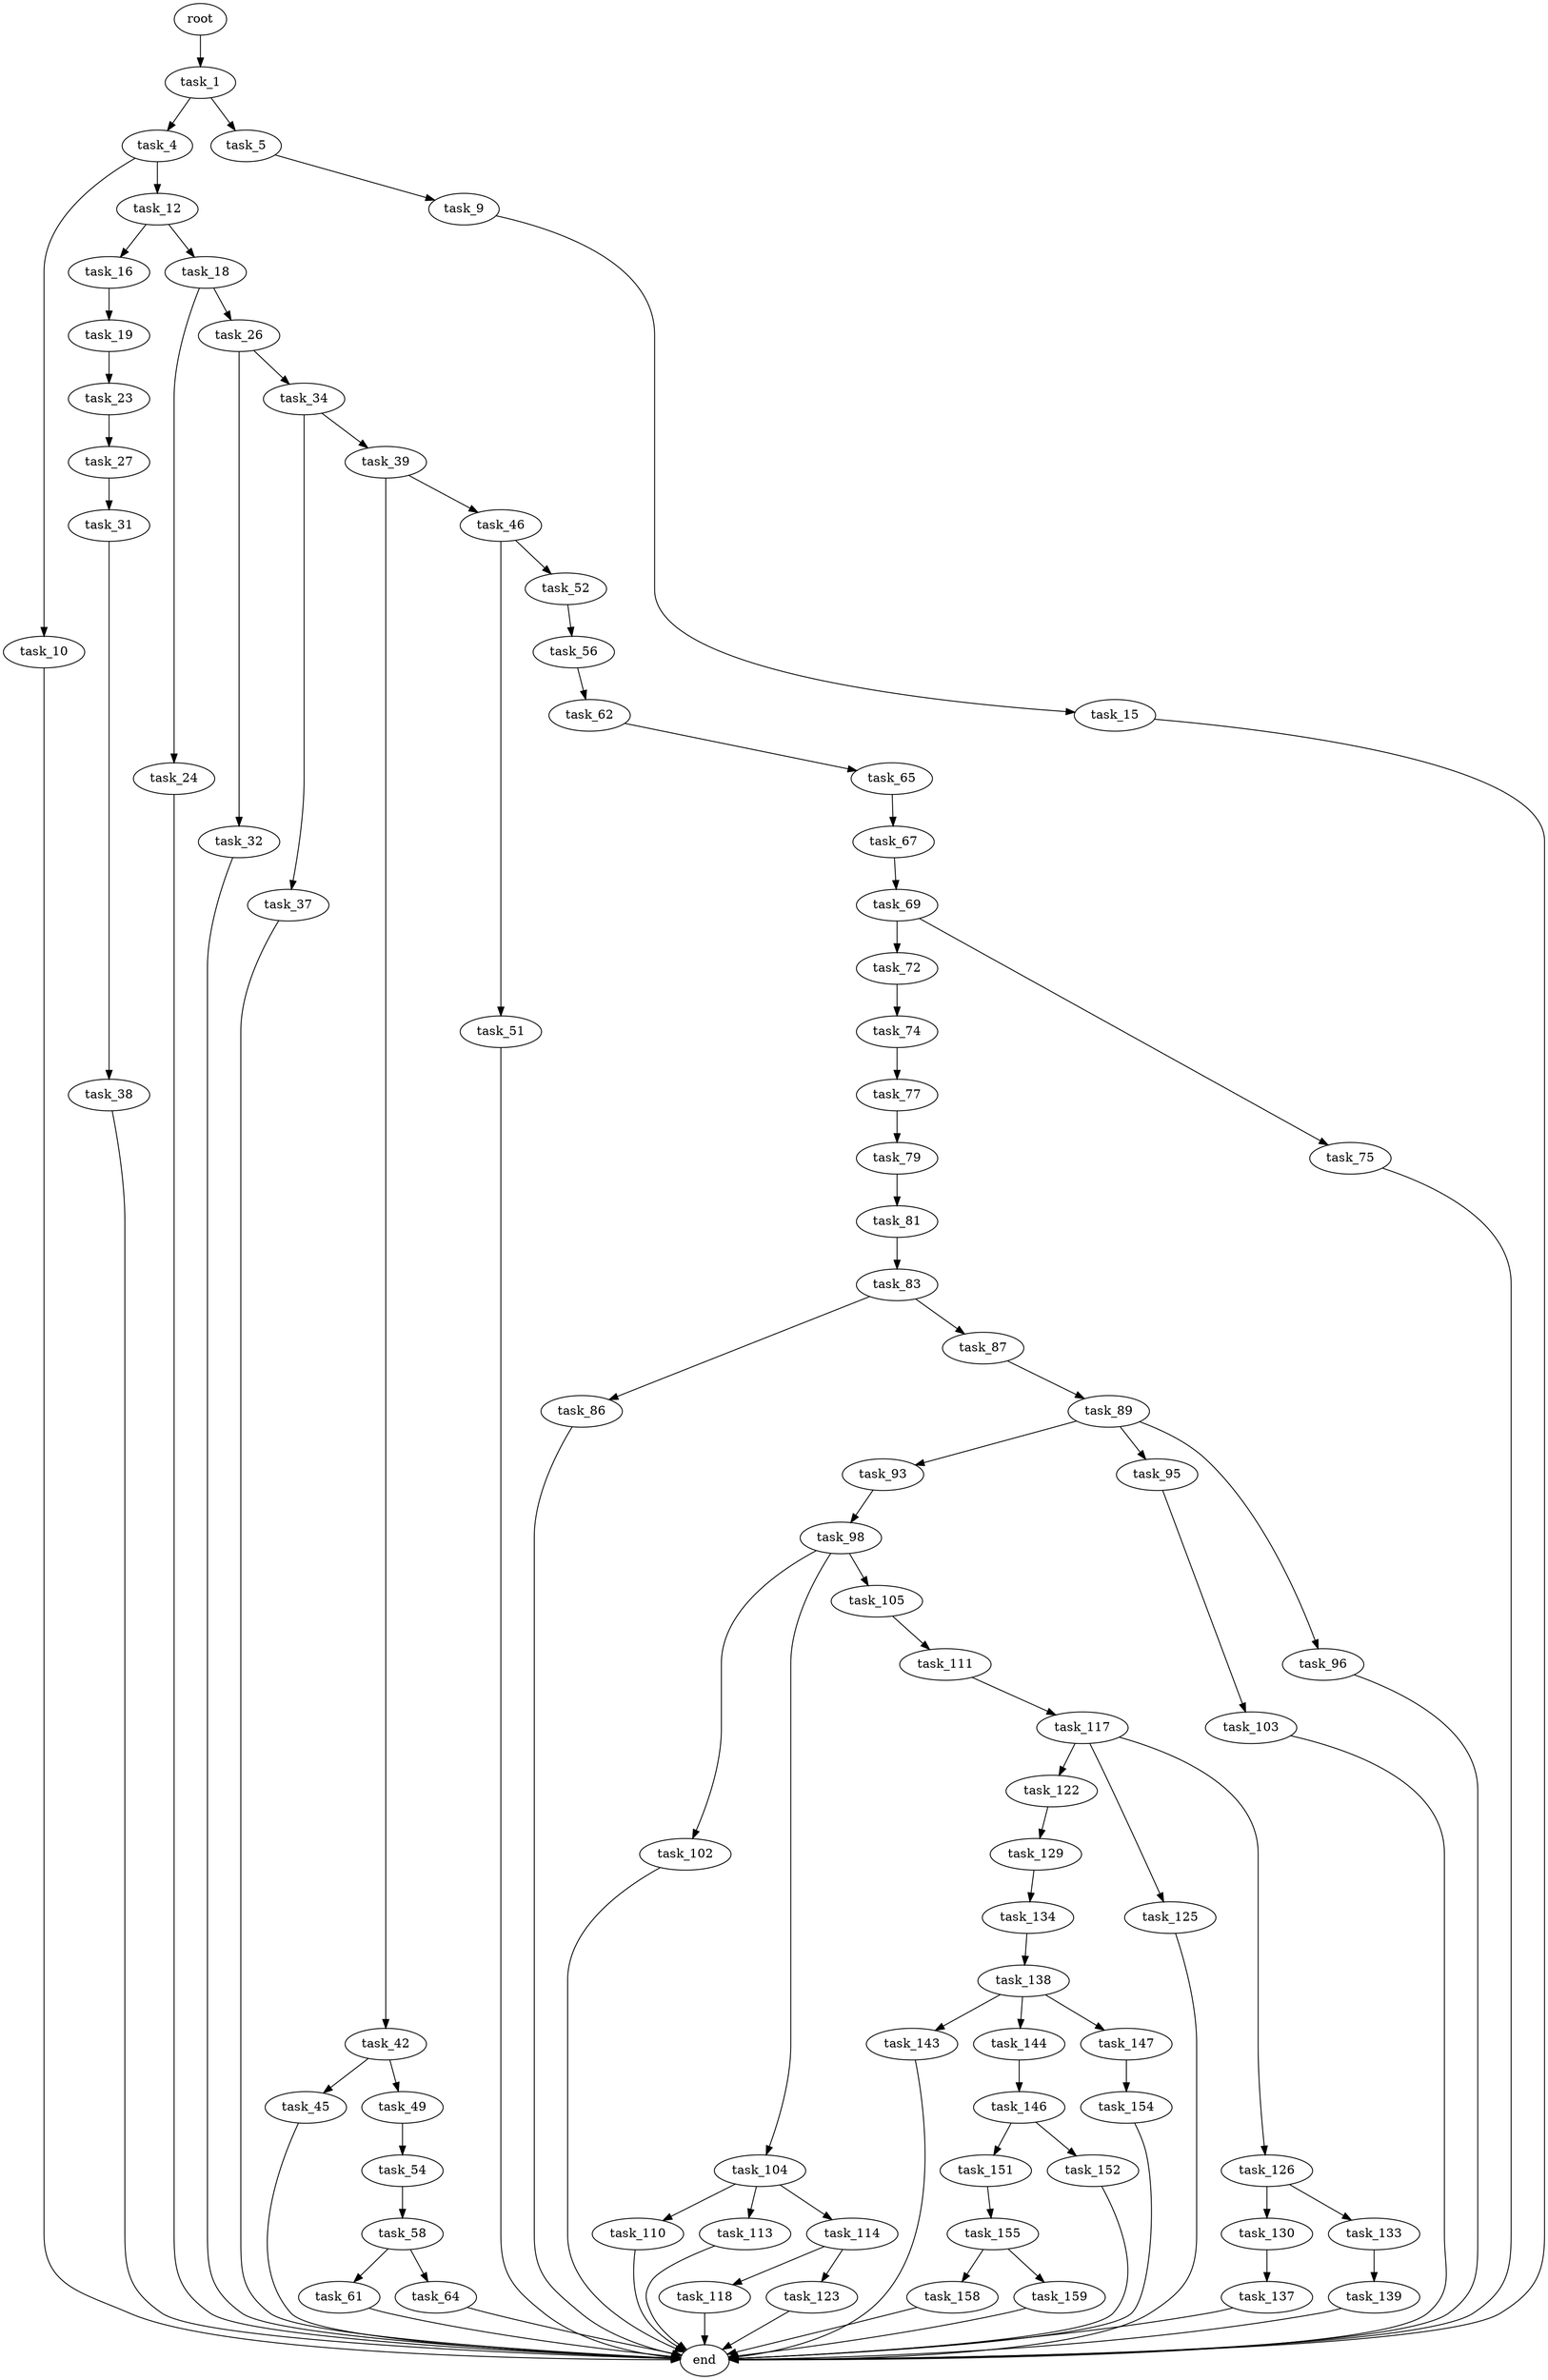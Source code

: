 digraph G {
  root [size="0.000000"];
  task_1 [size="1073741824000.000000"];
  task_4 [size="74218910542.000000"];
  task_5 [size="549755813888.000000"];
  task_9 [size="4899341300.000000"];
  task_10 [size="454749890587.000000"];
  task_12 [size="12117550540.000000"];
  task_15 [size="24042048427.000000"];
  task_16 [size="368293445632.000000"];
  task_18 [size="1186314700.000000"];
  task_19 [size="9573279509.000000"];
  task_23 [size="549755813888.000000"];
  task_24 [size="233478660609.000000"];
  task_26 [size="19237503232.000000"];
  task_27 [size="549755813888.000000"];
  task_31 [size="134217728000.000000"];
  task_32 [size="12613705069.000000"];
  task_34 [size="103859249132.000000"];
  task_37 [size="14888050227.000000"];
  task_38 [size="134217728000.000000"];
  task_39 [size="273403537274.000000"];
  task_42 [size="1143408577363.000000"];
  task_45 [size="368293445632.000000"];
  task_46 [size="898654427.000000"];
  task_49 [size="59259677891.000000"];
  task_51 [size="188513432110.000000"];
  task_52 [size="78586076785.000000"];
  task_54 [size="1073741824000.000000"];
  task_56 [size="38637287000.000000"];
  task_58 [size="368293445632.000000"];
  task_61 [size="8589934592.000000"];
  task_62 [size="17729774703.000000"];
  task_64 [size="20557820484.000000"];
  task_65 [size="8589934592.000000"];
  task_67 [size="979671878178.000000"];
  task_69 [size="34569671808.000000"];
  task_72 [size="43597361951.000000"];
  task_74 [size="39324185154.000000"];
  task_75 [size="782757789696.000000"];
  task_77 [size="368293445632.000000"];
  task_79 [size="2149808513.000000"];
  task_81 [size="3382802930.000000"];
  task_83 [size="228944505622.000000"];
  task_86 [size="33554469333.000000"];
  task_87 [size="267863831790.000000"];
  task_89 [size="322747539203.000000"];
  task_93 [size="519209466048.000000"];
  task_95 [size="368293445632.000000"];
  task_96 [size="6393655853.000000"];
  task_98 [size="782757789696.000000"];
  task_102 [size="13648454642.000000"];
  task_103 [size="49060914979.000000"];
  task_104 [size="16819396233.000000"];
  task_105 [size="231928233984.000000"];
  task_110 [size="94004017423.000000"];
  task_111 [size="8589934592.000000"];
  task_113 [size="7337294497.000000"];
  task_114 [size="782757789696.000000"];
  task_117 [size="4787488116.000000"];
  task_118 [size="2065430646.000000"];
  task_122 [size="31591312671.000000"];
  task_123 [size="28991029248.000000"];
  task_125 [size="264214382068.000000"];
  task_126 [size="317493209536.000000"];
  task_129 [size="280941300620.000000"];
  task_130 [size="1509567177.000000"];
  task_133 [size="782757789696.000000"];
  task_134 [size="1974241211.000000"];
  task_137 [size="68719476736.000000"];
  task_138 [size="25290313819.000000"];
  task_139 [size="30497121648.000000"];
  task_143 [size="330370973.000000"];
  task_144 [size="641103474559.000000"];
  task_146 [size="8980828396.000000"];
  task_147 [size="231928233984.000000"];
  task_151 [size="549755813888.000000"];
  task_152 [size="348907741750.000000"];
  task_154 [size="606720982246.000000"];
  task_155 [size="39431254502.000000"];
  task_158 [size="1937590337.000000"];
  task_159 [size="231928233984.000000"];
  end [size="0.000000"];

  root -> task_1 [size="1.000000"];
  task_1 -> task_4 [size="838860800.000000"];
  task_1 -> task_5 [size="838860800.000000"];
  task_4 -> task_10 [size="75497472.000000"];
  task_4 -> task_12 [size="75497472.000000"];
  task_5 -> task_9 [size="536870912.000000"];
  task_9 -> task_15 [size="209715200.000000"];
  task_10 -> end [size="1.000000"];
  task_12 -> task_16 [size="301989888.000000"];
  task_12 -> task_18 [size="301989888.000000"];
  task_15 -> end [size="1.000000"];
  task_16 -> task_19 [size="411041792.000000"];
  task_18 -> task_24 [size="33554432.000000"];
  task_18 -> task_26 [size="33554432.000000"];
  task_19 -> task_23 [size="301989888.000000"];
  task_23 -> task_27 [size="536870912.000000"];
  task_24 -> end [size="1.000000"];
  task_26 -> task_32 [size="301989888.000000"];
  task_26 -> task_34 [size="301989888.000000"];
  task_27 -> task_31 [size="536870912.000000"];
  task_31 -> task_38 [size="209715200.000000"];
  task_32 -> end [size="1.000000"];
  task_34 -> task_37 [size="209715200.000000"];
  task_34 -> task_39 [size="209715200.000000"];
  task_37 -> end [size="1.000000"];
  task_38 -> end [size="1.000000"];
  task_39 -> task_42 [size="209715200.000000"];
  task_39 -> task_46 [size="209715200.000000"];
  task_42 -> task_45 [size="838860800.000000"];
  task_42 -> task_49 [size="838860800.000000"];
  task_45 -> end [size="1.000000"];
  task_46 -> task_51 [size="33554432.000000"];
  task_46 -> task_52 [size="33554432.000000"];
  task_49 -> task_54 [size="75497472.000000"];
  task_51 -> end [size="1.000000"];
  task_52 -> task_56 [size="75497472.000000"];
  task_54 -> task_58 [size="838860800.000000"];
  task_56 -> task_62 [size="838860800.000000"];
  task_58 -> task_61 [size="411041792.000000"];
  task_58 -> task_64 [size="411041792.000000"];
  task_61 -> end [size="1.000000"];
  task_62 -> task_65 [size="33554432.000000"];
  task_64 -> end [size="1.000000"];
  task_65 -> task_67 [size="33554432.000000"];
  task_67 -> task_69 [size="679477248.000000"];
  task_69 -> task_72 [size="838860800.000000"];
  task_69 -> task_75 [size="838860800.000000"];
  task_72 -> task_74 [size="838860800.000000"];
  task_74 -> task_77 [size="838860800.000000"];
  task_75 -> end [size="1.000000"];
  task_77 -> task_79 [size="411041792.000000"];
  task_79 -> task_81 [size="75497472.000000"];
  task_81 -> task_83 [size="134217728.000000"];
  task_83 -> task_86 [size="536870912.000000"];
  task_83 -> task_87 [size="536870912.000000"];
  task_86 -> end [size="1.000000"];
  task_87 -> task_89 [size="679477248.000000"];
  task_89 -> task_93 [size="838860800.000000"];
  task_89 -> task_95 [size="838860800.000000"];
  task_89 -> task_96 [size="838860800.000000"];
  task_93 -> task_98 [size="679477248.000000"];
  task_95 -> task_103 [size="411041792.000000"];
  task_96 -> end [size="1.000000"];
  task_98 -> task_102 [size="679477248.000000"];
  task_98 -> task_104 [size="679477248.000000"];
  task_98 -> task_105 [size="679477248.000000"];
  task_102 -> end [size="1.000000"];
  task_103 -> end [size="1.000000"];
  task_104 -> task_110 [size="536870912.000000"];
  task_104 -> task_113 [size="536870912.000000"];
  task_104 -> task_114 [size="536870912.000000"];
  task_105 -> task_111 [size="301989888.000000"];
  task_110 -> end [size="1.000000"];
  task_111 -> task_117 [size="33554432.000000"];
  task_113 -> end [size="1.000000"];
  task_114 -> task_118 [size="679477248.000000"];
  task_114 -> task_123 [size="679477248.000000"];
  task_117 -> task_122 [size="209715200.000000"];
  task_117 -> task_125 [size="209715200.000000"];
  task_117 -> task_126 [size="209715200.000000"];
  task_118 -> end [size="1.000000"];
  task_122 -> task_129 [size="75497472.000000"];
  task_123 -> end [size="1.000000"];
  task_125 -> end [size="1.000000"];
  task_126 -> task_130 [size="209715200.000000"];
  task_126 -> task_133 [size="209715200.000000"];
  task_129 -> task_134 [size="301989888.000000"];
  task_130 -> task_137 [size="33554432.000000"];
  task_133 -> task_139 [size="679477248.000000"];
  task_134 -> task_138 [size="33554432.000000"];
  task_137 -> end [size="1.000000"];
  task_138 -> task_143 [size="33554432.000000"];
  task_138 -> task_144 [size="33554432.000000"];
  task_138 -> task_147 [size="33554432.000000"];
  task_139 -> end [size="1.000000"];
  task_143 -> end [size="1.000000"];
  task_144 -> task_146 [size="536870912.000000"];
  task_146 -> task_151 [size="411041792.000000"];
  task_146 -> task_152 [size="411041792.000000"];
  task_147 -> task_154 [size="301989888.000000"];
  task_151 -> task_155 [size="536870912.000000"];
  task_152 -> end [size="1.000000"];
  task_154 -> end [size="1.000000"];
  task_155 -> task_158 [size="838860800.000000"];
  task_155 -> task_159 [size="838860800.000000"];
  task_158 -> end [size="1.000000"];
  task_159 -> end [size="1.000000"];
}

